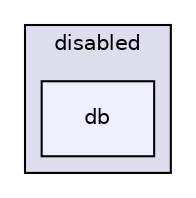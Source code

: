 digraph "modules/disabled/db" {
  compound=true
  node [ fontsize="10", fontname="Helvetica"];
  edge [ labelfontsize="10", labelfontname="Helvetica"];
  subgraph clusterdir_963797e61b298ab29dc641f49fcfb6d7 {
    graph [ bgcolor="#ddddee", pencolor="black", label="disabled" fontname="Helvetica", fontsize="10", URL="dir_963797e61b298ab29dc641f49fcfb6d7.html"]
  dir_bf9bc5e13dff14bceee9f8d0d58baef9 [shape=box, label="db", style="filled", fillcolor="#eeeeff", pencolor="black", URL="dir_bf9bc5e13dff14bceee9f8d0d58baef9.html"];
  }
}
